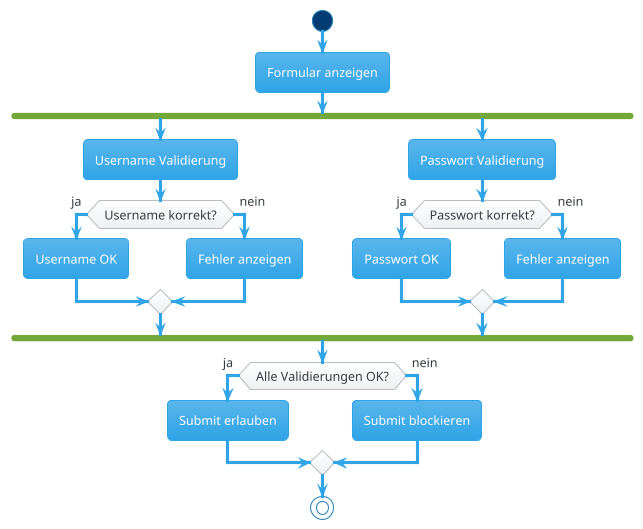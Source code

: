 @startuml FormValidation
!theme cerulean

start
:Formular anzeigen;

fork
    :Username Validierung;
    if (Username korrekt?) then (ja)
        :Username OK;
    else (nein)
        :Fehler anzeigen;
    endif
fork again
    :Passwort Validierung;
    if (Passwort korrekt?) then (ja)
        :Passwort OK;
    else (nein)
        :Fehler anzeigen;
    endif
end fork

if (Alle Validierungen OK?) then (ja)
    :Submit erlauben;
else (nein)
    :Submit blockieren;
endif

stop
@enduml